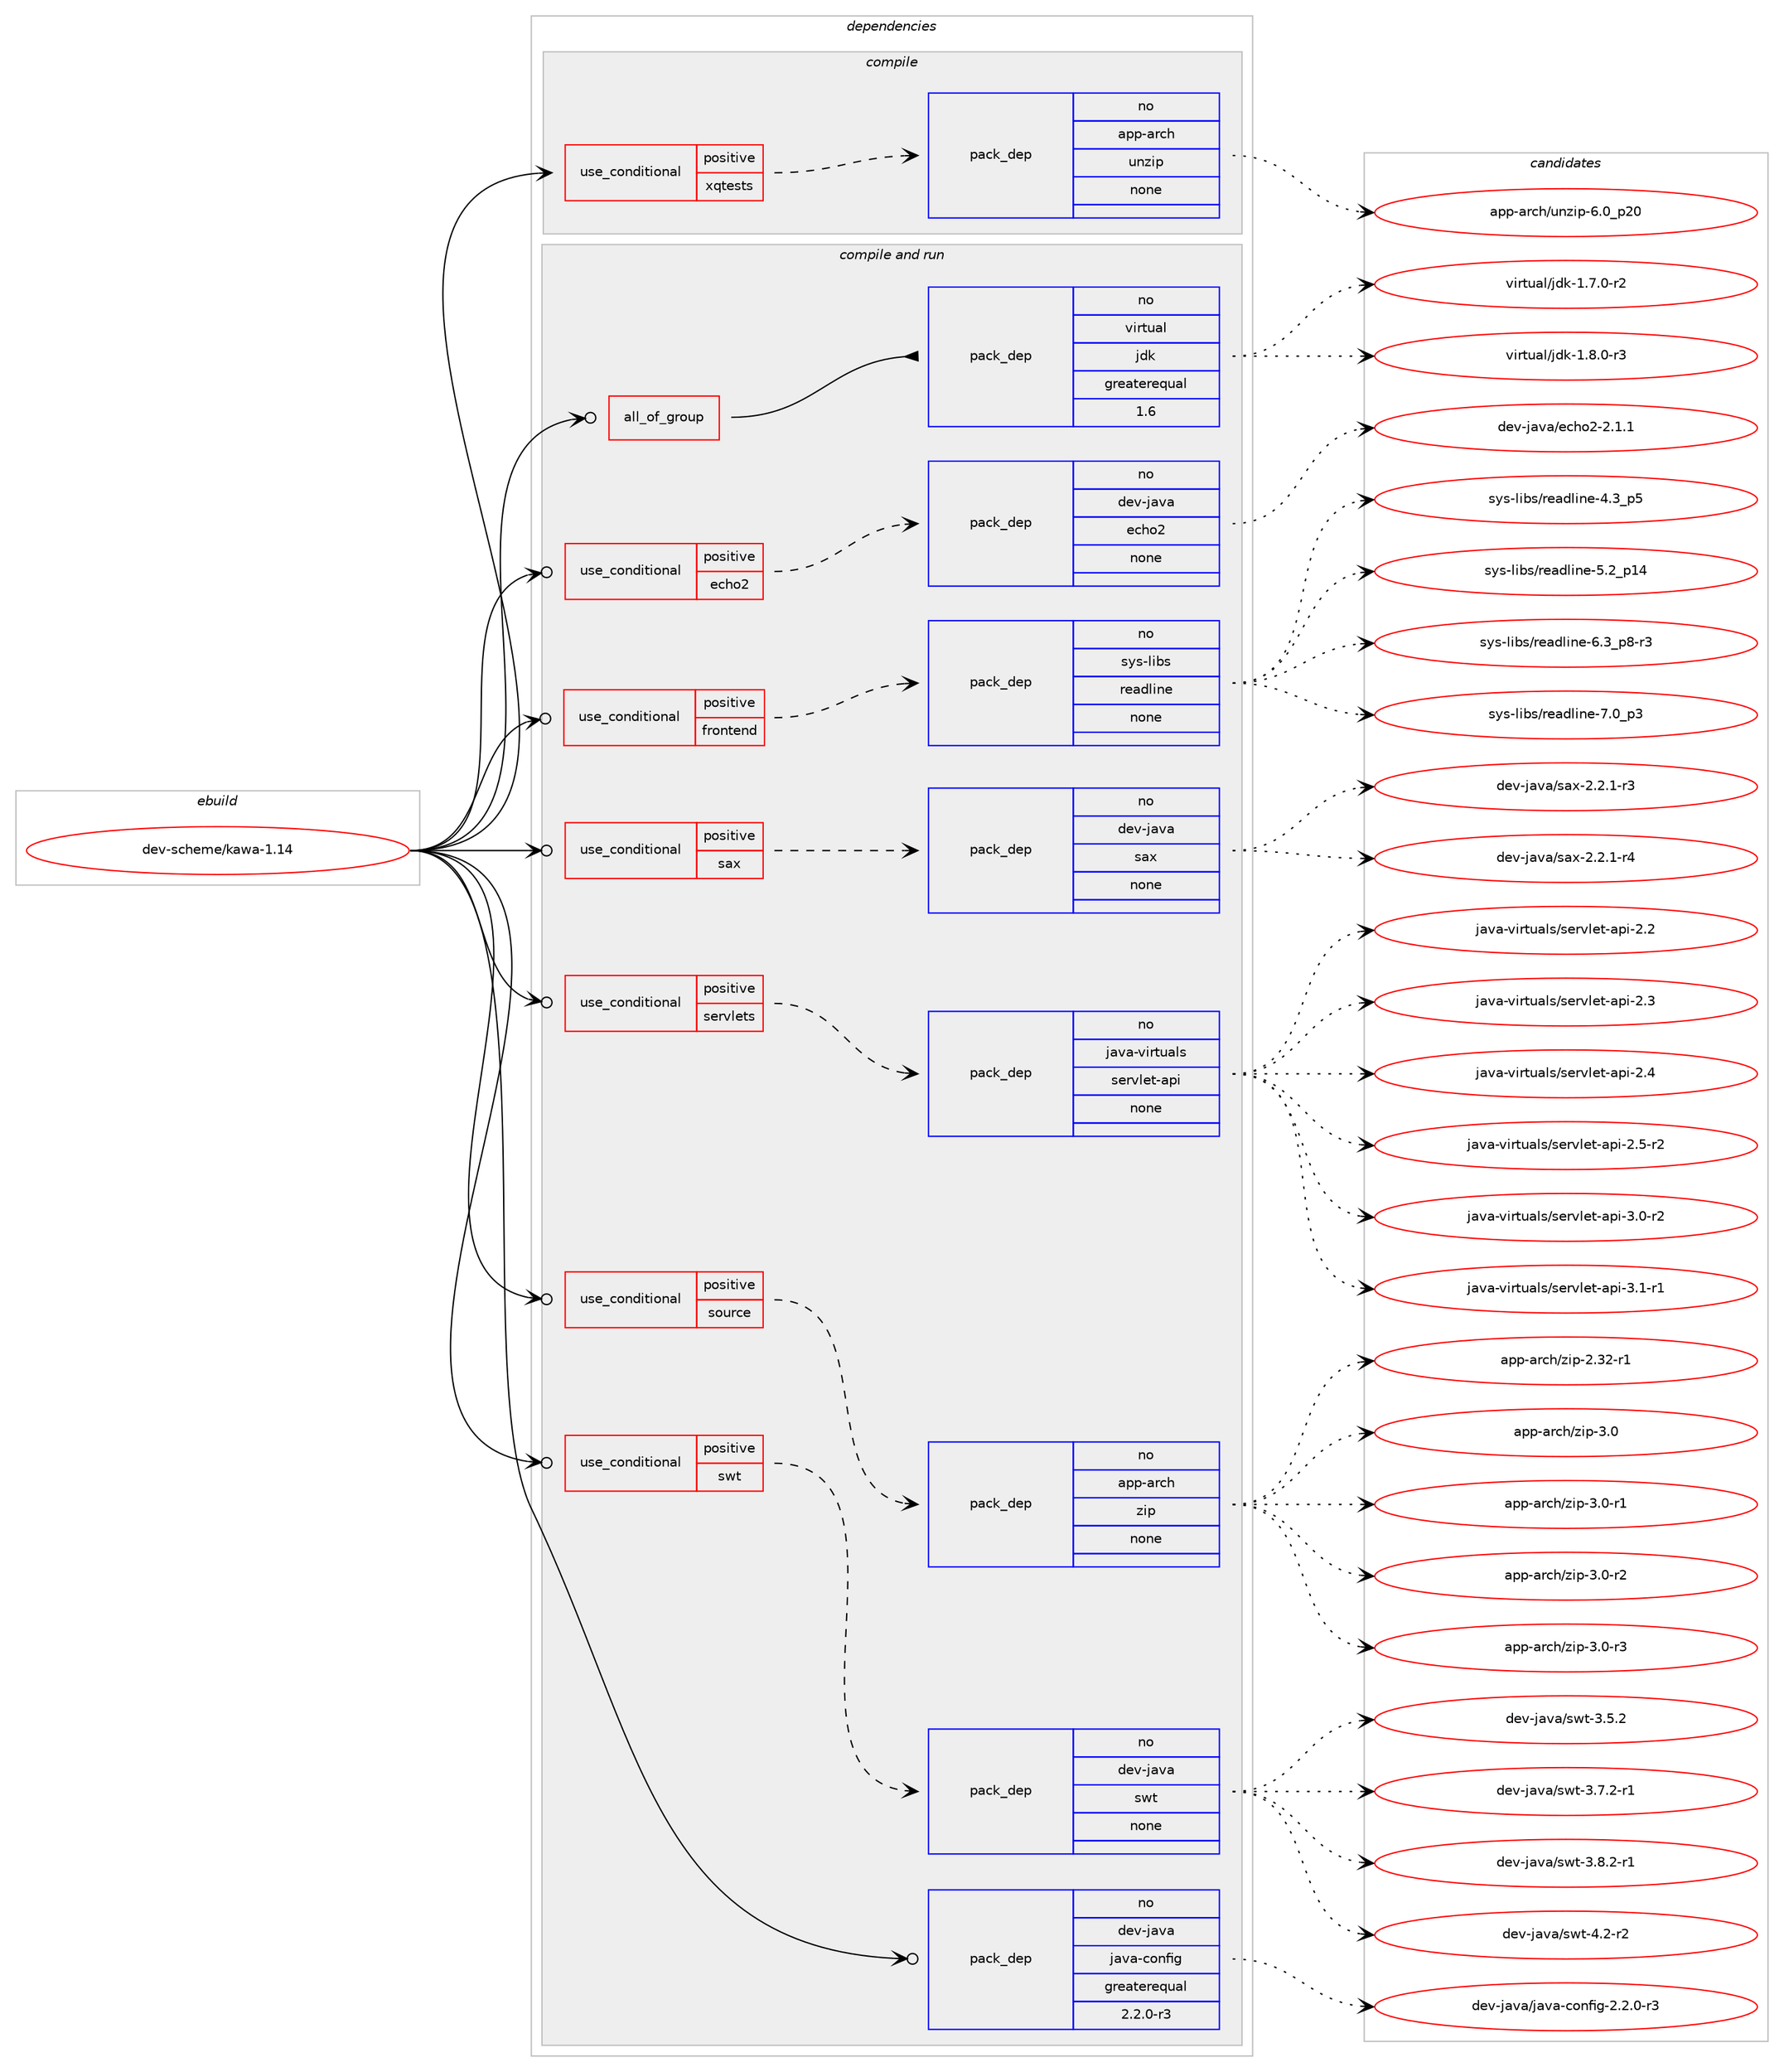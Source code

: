 digraph prolog {

# *************
# Graph options
# *************

newrank=true;
concentrate=true;
compound=true;
graph [rankdir=LR,fontname=Helvetica,fontsize=10,ranksep=1.5];#, ranksep=2.5, nodesep=0.2];
edge  [arrowhead=vee];
node  [fontname=Helvetica,fontsize=10];

# **********
# The ebuild
# **********

subgraph cluster_leftcol {
color=gray;
rank=same;
label=<<i>ebuild</i>>;
id [label="dev-scheme/kawa-1.14", color=red, width=4, href="../dev-scheme/kawa-1.14.svg"];
}

# ****************
# The dependencies
# ****************

subgraph cluster_midcol {
color=gray;
label=<<i>dependencies</i>>;
subgraph cluster_compile {
fillcolor="#eeeeee";
style=filled;
label=<<i>compile</i>>;
subgraph cond77048 {
dependency279017 [label=<<TABLE BORDER="0" CELLBORDER="1" CELLSPACING="0" CELLPADDING="4"><TR><TD ROWSPAN="3" CELLPADDING="10">use_conditional</TD></TR><TR><TD>positive</TD></TR><TR><TD>xqtests</TD></TR></TABLE>>, shape=none, color=red];
subgraph pack197824 {
dependency279018 [label=<<TABLE BORDER="0" CELLBORDER="1" CELLSPACING="0" CELLPADDING="4" WIDTH="220"><TR><TD ROWSPAN="6" CELLPADDING="30">pack_dep</TD></TR><TR><TD WIDTH="110">no</TD></TR><TR><TD>app-arch</TD></TR><TR><TD>unzip</TD></TR><TR><TD>none</TD></TR><TR><TD></TD></TR></TABLE>>, shape=none, color=blue];
}
dependency279017:e -> dependency279018:w [weight=20,style="dashed",arrowhead="vee"];
}
id:e -> dependency279017:w [weight=20,style="solid",arrowhead="vee"];
}
subgraph cluster_compileandrun {
fillcolor="#eeeeee";
style=filled;
label=<<i>compile and run</i>>;
subgraph all50 {
dependency279019 [label=<<TABLE BORDER="0" CELLBORDER="1" CELLSPACING="0" CELLPADDING="4"><TR><TD CELLPADDING="10">all_of_group</TD></TR></TABLE>>, shape=none, color=red];subgraph pack197825 {
dependency279020 [label=<<TABLE BORDER="0" CELLBORDER="1" CELLSPACING="0" CELLPADDING="4" WIDTH="220"><TR><TD ROWSPAN="6" CELLPADDING="30">pack_dep</TD></TR><TR><TD WIDTH="110">no</TD></TR><TR><TD>virtual</TD></TR><TR><TD>jdk</TD></TR><TR><TD>greaterequal</TD></TR><TR><TD>1.6</TD></TR></TABLE>>, shape=none, color=blue];
}
dependency279019:e -> dependency279020:w [weight=20,style="solid",arrowhead="inv"];
}
id:e -> dependency279019:w [weight=20,style="solid",arrowhead="odotvee"];
subgraph cond77049 {
dependency279021 [label=<<TABLE BORDER="0" CELLBORDER="1" CELLSPACING="0" CELLPADDING="4"><TR><TD ROWSPAN="3" CELLPADDING="10">use_conditional</TD></TR><TR><TD>positive</TD></TR><TR><TD>echo2</TD></TR></TABLE>>, shape=none, color=red];
subgraph pack197826 {
dependency279022 [label=<<TABLE BORDER="0" CELLBORDER="1" CELLSPACING="0" CELLPADDING="4" WIDTH="220"><TR><TD ROWSPAN="6" CELLPADDING="30">pack_dep</TD></TR><TR><TD WIDTH="110">no</TD></TR><TR><TD>dev-java</TD></TR><TR><TD>echo2</TD></TR><TR><TD>none</TD></TR><TR><TD></TD></TR></TABLE>>, shape=none, color=blue];
}
dependency279021:e -> dependency279022:w [weight=20,style="dashed",arrowhead="vee"];
}
id:e -> dependency279021:w [weight=20,style="solid",arrowhead="odotvee"];
subgraph cond77050 {
dependency279023 [label=<<TABLE BORDER="0" CELLBORDER="1" CELLSPACING="0" CELLPADDING="4"><TR><TD ROWSPAN="3" CELLPADDING="10">use_conditional</TD></TR><TR><TD>positive</TD></TR><TR><TD>frontend</TD></TR></TABLE>>, shape=none, color=red];
subgraph pack197827 {
dependency279024 [label=<<TABLE BORDER="0" CELLBORDER="1" CELLSPACING="0" CELLPADDING="4" WIDTH="220"><TR><TD ROWSPAN="6" CELLPADDING="30">pack_dep</TD></TR><TR><TD WIDTH="110">no</TD></TR><TR><TD>sys-libs</TD></TR><TR><TD>readline</TD></TR><TR><TD>none</TD></TR><TR><TD></TD></TR></TABLE>>, shape=none, color=blue];
}
dependency279023:e -> dependency279024:w [weight=20,style="dashed",arrowhead="vee"];
}
id:e -> dependency279023:w [weight=20,style="solid",arrowhead="odotvee"];
subgraph cond77051 {
dependency279025 [label=<<TABLE BORDER="0" CELLBORDER="1" CELLSPACING="0" CELLPADDING="4"><TR><TD ROWSPAN="3" CELLPADDING="10">use_conditional</TD></TR><TR><TD>positive</TD></TR><TR><TD>sax</TD></TR></TABLE>>, shape=none, color=red];
subgraph pack197828 {
dependency279026 [label=<<TABLE BORDER="0" CELLBORDER="1" CELLSPACING="0" CELLPADDING="4" WIDTH="220"><TR><TD ROWSPAN="6" CELLPADDING="30">pack_dep</TD></TR><TR><TD WIDTH="110">no</TD></TR><TR><TD>dev-java</TD></TR><TR><TD>sax</TD></TR><TR><TD>none</TD></TR><TR><TD></TD></TR></TABLE>>, shape=none, color=blue];
}
dependency279025:e -> dependency279026:w [weight=20,style="dashed",arrowhead="vee"];
}
id:e -> dependency279025:w [weight=20,style="solid",arrowhead="odotvee"];
subgraph cond77052 {
dependency279027 [label=<<TABLE BORDER="0" CELLBORDER="1" CELLSPACING="0" CELLPADDING="4"><TR><TD ROWSPAN="3" CELLPADDING="10">use_conditional</TD></TR><TR><TD>positive</TD></TR><TR><TD>servlets</TD></TR></TABLE>>, shape=none, color=red];
subgraph pack197829 {
dependency279028 [label=<<TABLE BORDER="0" CELLBORDER="1" CELLSPACING="0" CELLPADDING="4" WIDTH="220"><TR><TD ROWSPAN="6" CELLPADDING="30">pack_dep</TD></TR><TR><TD WIDTH="110">no</TD></TR><TR><TD>java-virtuals</TD></TR><TR><TD>servlet-api</TD></TR><TR><TD>none</TD></TR><TR><TD></TD></TR></TABLE>>, shape=none, color=blue];
}
dependency279027:e -> dependency279028:w [weight=20,style="dashed",arrowhead="vee"];
}
id:e -> dependency279027:w [weight=20,style="solid",arrowhead="odotvee"];
subgraph cond77053 {
dependency279029 [label=<<TABLE BORDER="0" CELLBORDER="1" CELLSPACING="0" CELLPADDING="4"><TR><TD ROWSPAN="3" CELLPADDING="10">use_conditional</TD></TR><TR><TD>positive</TD></TR><TR><TD>source</TD></TR></TABLE>>, shape=none, color=red];
subgraph pack197830 {
dependency279030 [label=<<TABLE BORDER="0" CELLBORDER="1" CELLSPACING="0" CELLPADDING="4" WIDTH="220"><TR><TD ROWSPAN="6" CELLPADDING="30">pack_dep</TD></TR><TR><TD WIDTH="110">no</TD></TR><TR><TD>app-arch</TD></TR><TR><TD>zip</TD></TR><TR><TD>none</TD></TR><TR><TD></TD></TR></TABLE>>, shape=none, color=blue];
}
dependency279029:e -> dependency279030:w [weight=20,style="dashed",arrowhead="vee"];
}
id:e -> dependency279029:w [weight=20,style="solid",arrowhead="odotvee"];
subgraph cond77054 {
dependency279031 [label=<<TABLE BORDER="0" CELLBORDER="1" CELLSPACING="0" CELLPADDING="4"><TR><TD ROWSPAN="3" CELLPADDING="10">use_conditional</TD></TR><TR><TD>positive</TD></TR><TR><TD>swt</TD></TR></TABLE>>, shape=none, color=red];
subgraph pack197831 {
dependency279032 [label=<<TABLE BORDER="0" CELLBORDER="1" CELLSPACING="0" CELLPADDING="4" WIDTH="220"><TR><TD ROWSPAN="6" CELLPADDING="30">pack_dep</TD></TR><TR><TD WIDTH="110">no</TD></TR><TR><TD>dev-java</TD></TR><TR><TD>swt</TD></TR><TR><TD>none</TD></TR><TR><TD></TD></TR></TABLE>>, shape=none, color=blue];
}
dependency279031:e -> dependency279032:w [weight=20,style="dashed",arrowhead="vee"];
}
id:e -> dependency279031:w [weight=20,style="solid",arrowhead="odotvee"];
subgraph pack197832 {
dependency279033 [label=<<TABLE BORDER="0" CELLBORDER="1" CELLSPACING="0" CELLPADDING="4" WIDTH="220"><TR><TD ROWSPAN="6" CELLPADDING="30">pack_dep</TD></TR><TR><TD WIDTH="110">no</TD></TR><TR><TD>dev-java</TD></TR><TR><TD>java-config</TD></TR><TR><TD>greaterequal</TD></TR><TR><TD>2.2.0-r3</TD></TR></TABLE>>, shape=none, color=blue];
}
id:e -> dependency279033:w [weight=20,style="solid",arrowhead="odotvee"];
}
subgraph cluster_run {
fillcolor="#eeeeee";
style=filled;
label=<<i>run</i>>;
}
}

# **************
# The candidates
# **************

subgraph cluster_choices {
rank=same;
color=gray;
label=<<i>candidates</i>>;

subgraph choice197824 {
color=black;
nodesep=1;
choice971121124597114991044711711012210511245544648951125048 [label="app-arch/unzip-6.0_p20", color=red, width=4,href="../app-arch/unzip-6.0_p20.svg"];
dependency279018:e -> choice971121124597114991044711711012210511245544648951125048:w [style=dotted,weight="100"];
}
subgraph choice197825 {
color=black;
nodesep=1;
choice11810511411611797108471061001074549465546484511450 [label="virtual/jdk-1.7.0-r2", color=red, width=4,href="../virtual/jdk-1.7.0-r2.svg"];
choice11810511411611797108471061001074549465646484511451 [label="virtual/jdk-1.8.0-r3", color=red, width=4,href="../virtual/jdk-1.8.0-r3.svg"];
dependency279020:e -> choice11810511411611797108471061001074549465546484511450:w [style=dotted,weight="100"];
dependency279020:e -> choice11810511411611797108471061001074549465646484511451:w [style=dotted,weight="100"];
}
subgraph choice197826 {
color=black;
nodesep=1;
choice100101118451069711897471019910411150455046494649 [label="dev-java/echo2-2.1.1", color=red, width=4,href="../dev-java/echo2-2.1.1.svg"];
dependency279022:e -> choice100101118451069711897471019910411150455046494649:w [style=dotted,weight="100"];
}
subgraph choice197827 {
color=black;
nodesep=1;
choice11512111545108105981154711410197100108105110101455246519511253 [label="sys-libs/readline-4.3_p5", color=red, width=4,href="../sys-libs/readline-4.3_p5.svg"];
choice1151211154510810598115471141019710010810511010145534650951124952 [label="sys-libs/readline-5.2_p14", color=red, width=4,href="../sys-libs/readline-5.2_p14.svg"];
choice115121115451081059811547114101971001081051101014554465195112564511451 [label="sys-libs/readline-6.3_p8-r3", color=red, width=4,href="../sys-libs/readline-6.3_p8-r3.svg"];
choice11512111545108105981154711410197100108105110101455546489511251 [label="sys-libs/readline-7.0_p3", color=red, width=4,href="../sys-libs/readline-7.0_p3.svg"];
dependency279024:e -> choice11512111545108105981154711410197100108105110101455246519511253:w [style=dotted,weight="100"];
dependency279024:e -> choice1151211154510810598115471141019710010810511010145534650951124952:w [style=dotted,weight="100"];
dependency279024:e -> choice115121115451081059811547114101971001081051101014554465195112564511451:w [style=dotted,weight="100"];
dependency279024:e -> choice11512111545108105981154711410197100108105110101455546489511251:w [style=dotted,weight="100"];
}
subgraph choice197828 {
color=black;
nodesep=1;
choice10010111845106971189747115971204550465046494511451 [label="dev-java/sax-2.2.1-r3", color=red, width=4,href="../dev-java/sax-2.2.1-r3.svg"];
choice10010111845106971189747115971204550465046494511452 [label="dev-java/sax-2.2.1-r4", color=red, width=4,href="../dev-java/sax-2.2.1-r4.svg"];
dependency279026:e -> choice10010111845106971189747115971204550465046494511451:w [style=dotted,weight="100"];
dependency279026:e -> choice10010111845106971189747115971204550465046494511452:w [style=dotted,weight="100"];
}
subgraph choice197829 {
color=black;
nodesep=1;
choice1069711897451181051141161179710811547115101114118108101116459711210545504650 [label="java-virtuals/servlet-api-2.2", color=red, width=4,href="../java-virtuals/servlet-api-2.2.svg"];
choice1069711897451181051141161179710811547115101114118108101116459711210545504651 [label="java-virtuals/servlet-api-2.3", color=red, width=4,href="../java-virtuals/servlet-api-2.3.svg"];
choice1069711897451181051141161179710811547115101114118108101116459711210545504652 [label="java-virtuals/servlet-api-2.4", color=red, width=4,href="../java-virtuals/servlet-api-2.4.svg"];
choice10697118974511810511411611797108115471151011141181081011164597112105455046534511450 [label="java-virtuals/servlet-api-2.5-r2", color=red, width=4,href="../java-virtuals/servlet-api-2.5-r2.svg"];
choice10697118974511810511411611797108115471151011141181081011164597112105455146484511450 [label="java-virtuals/servlet-api-3.0-r2", color=red, width=4,href="../java-virtuals/servlet-api-3.0-r2.svg"];
choice10697118974511810511411611797108115471151011141181081011164597112105455146494511449 [label="java-virtuals/servlet-api-3.1-r1", color=red, width=4,href="../java-virtuals/servlet-api-3.1-r1.svg"];
dependency279028:e -> choice1069711897451181051141161179710811547115101114118108101116459711210545504650:w [style=dotted,weight="100"];
dependency279028:e -> choice1069711897451181051141161179710811547115101114118108101116459711210545504651:w [style=dotted,weight="100"];
dependency279028:e -> choice1069711897451181051141161179710811547115101114118108101116459711210545504652:w [style=dotted,weight="100"];
dependency279028:e -> choice10697118974511810511411611797108115471151011141181081011164597112105455046534511450:w [style=dotted,weight="100"];
dependency279028:e -> choice10697118974511810511411611797108115471151011141181081011164597112105455146484511450:w [style=dotted,weight="100"];
dependency279028:e -> choice10697118974511810511411611797108115471151011141181081011164597112105455146494511449:w [style=dotted,weight="100"];
}
subgraph choice197830 {
color=black;
nodesep=1;
choice971121124597114991044712210511245504651504511449 [label="app-arch/zip-2.32-r1", color=red, width=4,href="../app-arch/zip-2.32-r1.svg"];
choice971121124597114991044712210511245514648 [label="app-arch/zip-3.0", color=red, width=4,href="../app-arch/zip-3.0.svg"];
choice9711211245971149910447122105112455146484511449 [label="app-arch/zip-3.0-r1", color=red, width=4,href="../app-arch/zip-3.0-r1.svg"];
choice9711211245971149910447122105112455146484511450 [label="app-arch/zip-3.0-r2", color=red, width=4,href="../app-arch/zip-3.0-r2.svg"];
choice9711211245971149910447122105112455146484511451 [label="app-arch/zip-3.0-r3", color=red, width=4,href="../app-arch/zip-3.0-r3.svg"];
dependency279030:e -> choice971121124597114991044712210511245504651504511449:w [style=dotted,weight="100"];
dependency279030:e -> choice971121124597114991044712210511245514648:w [style=dotted,weight="100"];
dependency279030:e -> choice9711211245971149910447122105112455146484511449:w [style=dotted,weight="100"];
dependency279030:e -> choice9711211245971149910447122105112455146484511450:w [style=dotted,weight="100"];
dependency279030:e -> choice9711211245971149910447122105112455146484511451:w [style=dotted,weight="100"];
}
subgraph choice197831 {
color=black;
nodesep=1;
choice10010111845106971189747115119116455146534650 [label="dev-java/swt-3.5.2", color=red, width=4,href="../dev-java/swt-3.5.2.svg"];
choice100101118451069711897471151191164551465546504511449 [label="dev-java/swt-3.7.2-r1", color=red, width=4,href="../dev-java/swt-3.7.2-r1.svg"];
choice100101118451069711897471151191164551465646504511449 [label="dev-java/swt-3.8.2-r1", color=red, width=4,href="../dev-java/swt-3.8.2-r1.svg"];
choice10010111845106971189747115119116455246504511450 [label="dev-java/swt-4.2-r2", color=red, width=4,href="../dev-java/swt-4.2-r2.svg"];
dependency279032:e -> choice10010111845106971189747115119116455146534650:w [style=dotted,weight="100"];
dependency279032:e -> choice100101118451069711897471151191164551465546504511449:w [style=dotted,weight="100"];
dependency279032:e -> choice100101118451069711897471151191164551465646504511449:w [style=dotted,weight="100"];
dependency279032:e -> choice10010111845106971189747115119116455246504511450:w [style=dotted,weight="100"];
}
subgraph choice197832 {
color=black;
nodesep=1;
choice10010111845106971189747106971189745991111101021051034550465046484511451 [label="dev-java/java-config-2.2.0-r3", color=red, width=4,href="../dev-java/java-config-2.2.0-r3.svg"];
dependency279033:e -> choice10010111845106971189747106971189745991111101021051034550465046484511451:w [style=dotted,weight="100"];
}
}

}
